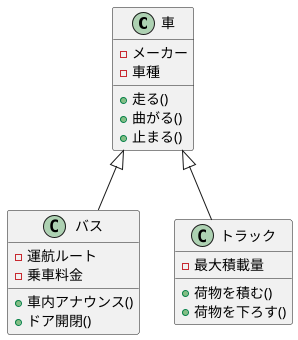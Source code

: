 @startuml (class)
class 車{
-メーカー
-車種
+走る()
+曲がる()
+止まる()
}
class バス{
    -運航ルート
    -乗車料金
    +車内アナウンス()
    +ドア開閉()
}
class トラック{
    -最大積載量
    +荷物を積む()
    +荷物を下ろす()
}
車 <|--トラック
車 <|--バス

@enduml